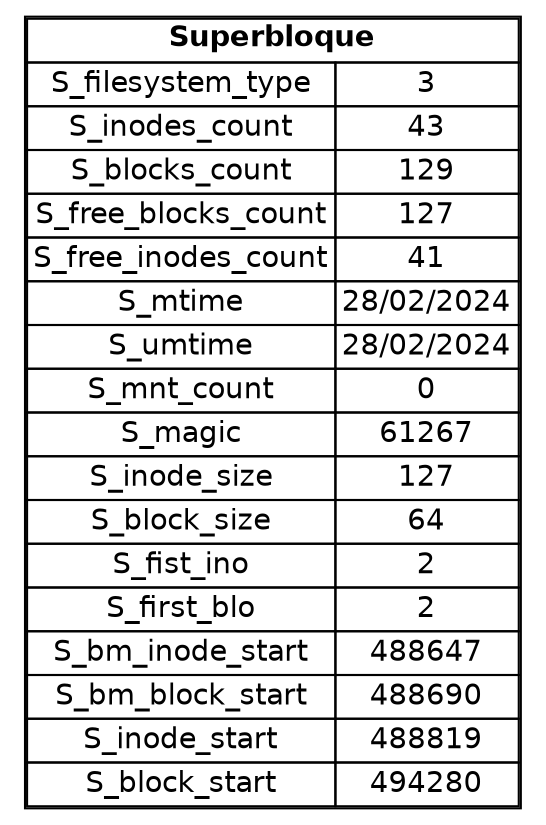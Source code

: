 digraph G {
node [shape=plaintext fontname="Helvetica"];
sb [label=<
<table border='1' cellborder='1' cellspacing='0'>
<tr><td colspan='2'><b>Superbloque</b></td></tr>
<tr><td>S_filesystem_type</td><td>3</td></tr>
<tr><td>S_inodes_count</td><td>43</td></tr>
<tr><td>S_blocks_count</td><td>129</td></tr>
<tr><td>S_free_blocks_count</td><td>127</td></tr>
<tr><td>S_free_inodes_count</td><td>41</td></tr>
<tr><td>S_mtime</td><td>28/02/2024</td></tr>
<tr><td>S_umtime</td><td>28/02/2024</td></tr>
<tr><td>S_mnt_count</td><td>0</td></tr>
<tr><td>S_magic</td><td>61267</td></tr>
<tr><td>S_inode_size</td><td>127</td></tr>
<tr><td>S_block_size</td><td>64</td></tr>
<tr><td>S_fist_ino</td><td>2</td></tr>
<tr><td>S_first_blo</td><td>2</td></tr>
<tr><td>S_bm_inode_start</td><td>488647</td></tr>
<tr><td>S_bm_block_start</td><td>488690</td></tr>
<tr><td>S_inode_start</td><td>488819</td></tr>
<tr><td>S_block_start</td><td>494280</td></tr>
</table>>];
}
